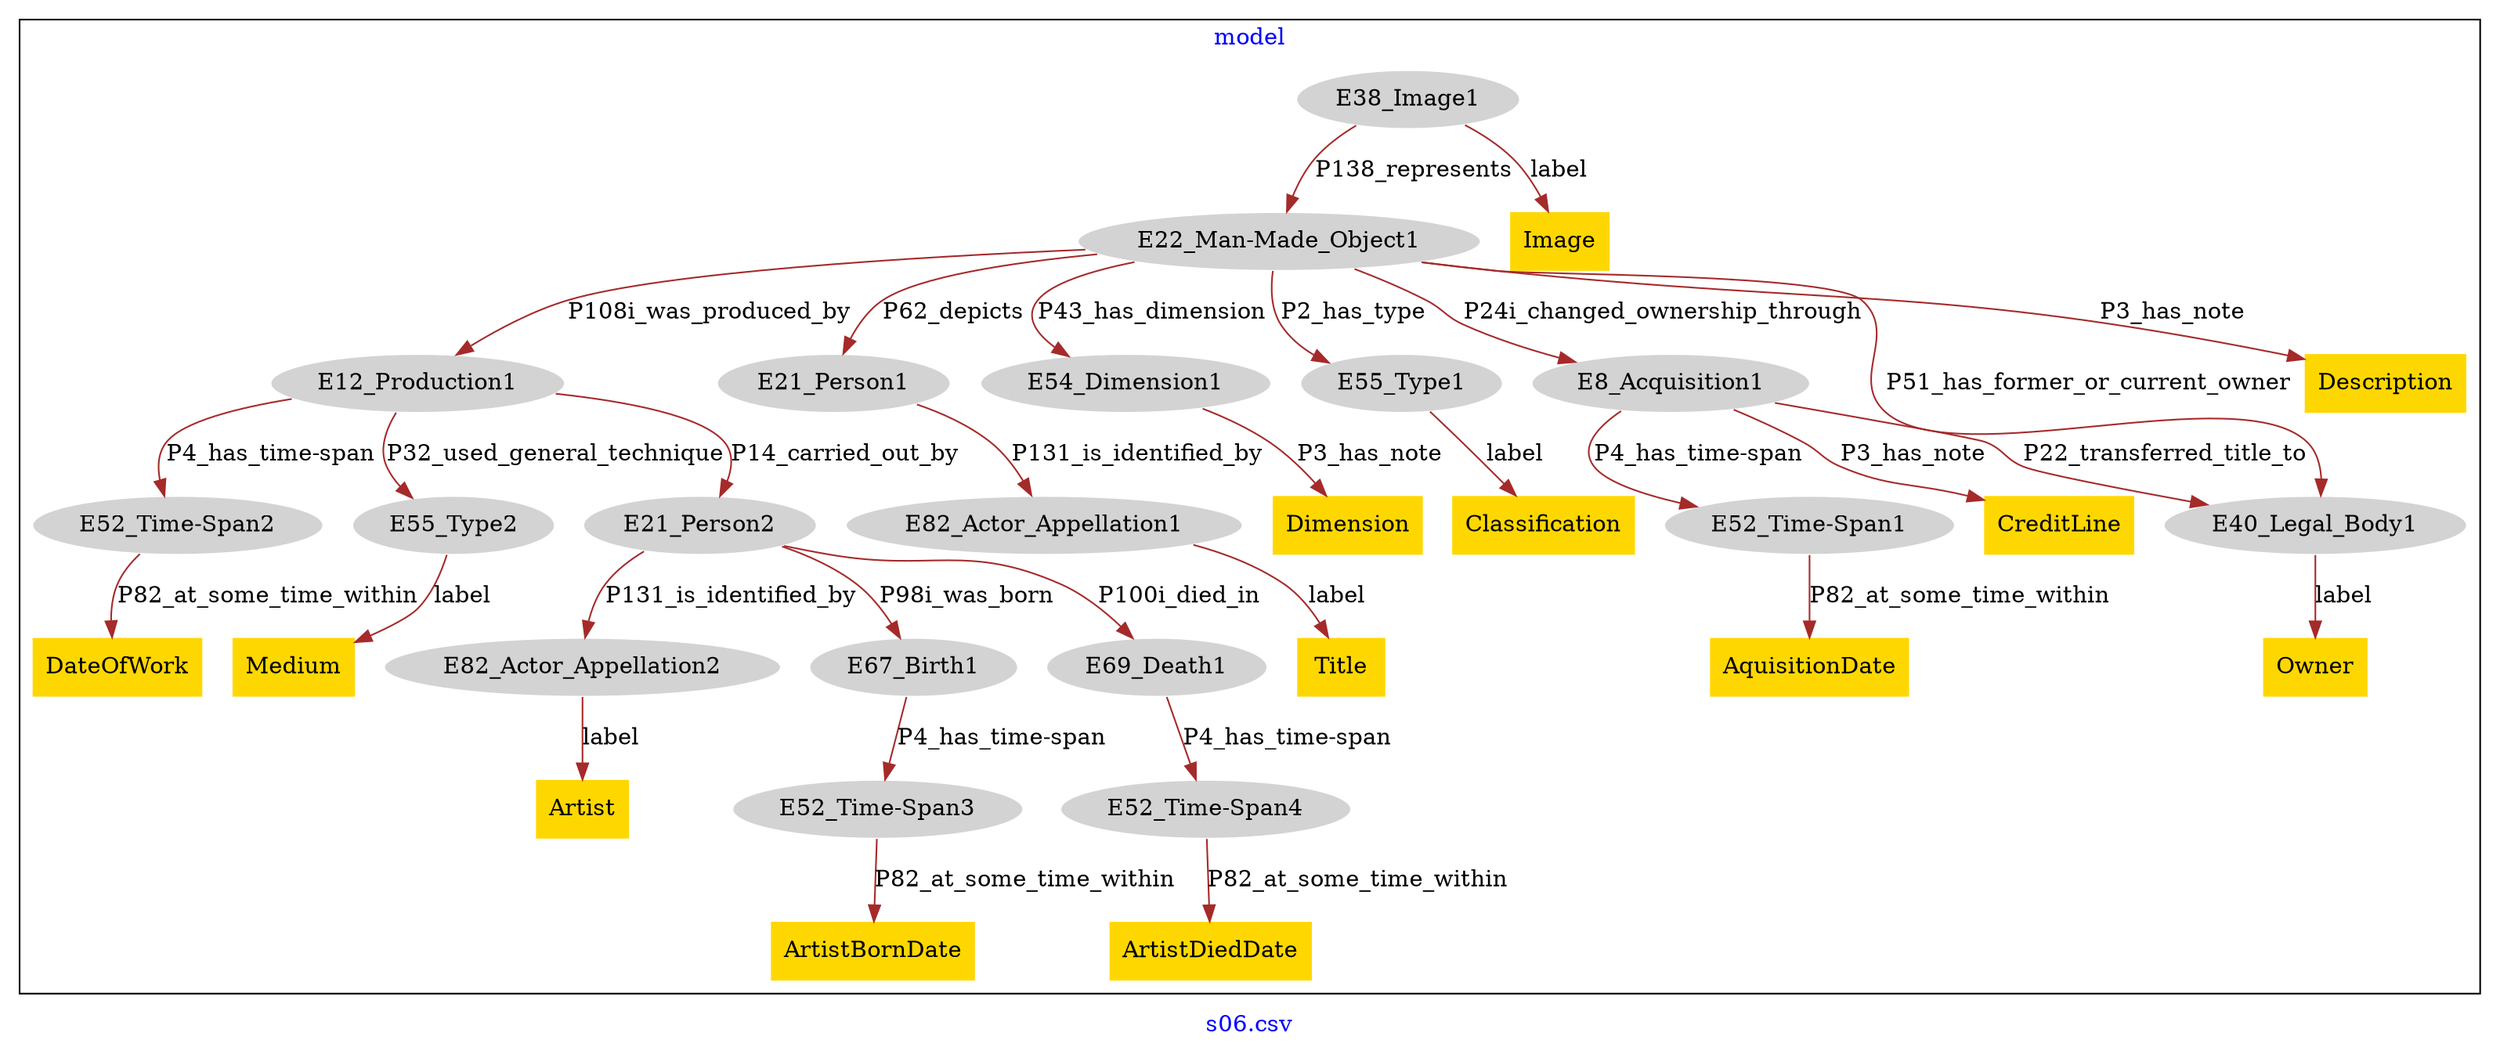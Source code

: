 digraph n0 {
fontcolor="blue"
remincross="true"
label="s06.csv"
subgraph cluster {
label="model"
n2[style="filled",color="white",fillcolor="lightgray",label="E12_Production1"];
n3[style="filled",color="white",fillcolor="lightgray",label="E21_Person2"];
n4[style="filled",color="white",fillcolor="lightgray",label="E52_Time-Span2"];
n5[style="filled",color="white",fillcolor="lightgray",label="E55_Type2"];
n6[style="filled",color="white",fillcolor="lightgray",label="E21_Person1"];
n7[style="filled",color="white",fillcolor="lightgray",label="E82_Actor_Appellation1"];
n8[style="filled",color="white",fillcolor="lightgray",label="E67_Birth1"];
n9[style="filled",color="white",fillcolor="lightgray",label="E69_Death1"];
n10[style="filled",color="white",fillcolor="lightgray",label="E82_Actor_Appellation2"];
n11[style="filled",color="white",fillcolor="lightgray",label="E22_Man-Made_Object1"];
n12[style="filled",color="white",fillcolor="lightgray",label="E54_Dimension1"];
n13[style="filled",color="white",fillcolor="lightgray",label="E55_Type1"];
n14[style="filled",color="white",fillcolor="lightgray",label="E8_Acquisition1"];
n15[style="filled",color="white",fillcolor="lightgray",label="E38_Image1"];
n16[style="filled",color="white",fillcolor="lightgray",label="E52_Time-Span3"];
n17[style="filled",color="white",fillcolor="lightgray",label="E52_Time-Span4"];
n18[style="filled",color="white",fillcolor="lightgray",label="E40_Legal_Body1"];
n19[style="filled",color="white",fillcolor="lightgray",label="E52_Time-Span1"];
n20[shape="plaintext",style="filled",fillcolor="gold",label="AquisitionDate"];
n21[shape="plaintext",style="filled",fillcolor="gold",label="Owner"];
n22[shape="plaintext",style="filled",fillcolor="gold",label="Dimension"];
n23[shape="plaintext",style="filled",fillcolor="gold",label="Medium"];
n24[shape="plaintext",style="filled",fillcolor="gold",label="Classification"];
n25[shape="plaintext",style="filled",fillcolor="gold",label="Artist"];
n26[shape="plaintext",style="filled",fillcolor="gold",label="ArtistDiedDate"];
n27[shape="plaintext",style="filled",fillcolor="gold",label="Title"];
n28[shape="plaintext",style="filled",fillcolor="gold",label="ArtistBornDate"];
n29[shape="plaintext",style="filled",fillcolor="gold",label="CreditLine"];
n30[shape="plaintext",style="filled",fillcolor="gold",label="DateOfWork"];
n31[shape="plaintext",style="filled",fillcolor="gold",label="Description"];
n32[shape="plaintext",style="filled",fillcolor="gold",label="Image"];
}
n2 -> n3[color="brown",fontcolor="black",label="P14_carried_out_by"]
n2 -> n4[color="brown",fontcolor="black",label="P4_has_time-span"]
n2 -> n5[color="brown",fontcolor="black",label="P32_used_general_technique"]
n6 -> n7[color="brown",fontcolor="black",label="P131_is_identified_by"]
n3 -> n8[color="brown",fontcolor="black",label="P98i_was_born"]
n3 -> n9[color="brown",fontcolor="black",label="P100i_died_in"]
n3 -> n10[color="brown",fontcolor="black",label="P131_is_identified_by"]
n11 -> n2[color="brown",fontcolor="black",label="P108i_was_produced_by"]
n11 -> n6[color="brown",fontcolor="black",label="P62_depicts"]
n11 -> n12[color="brown",fontcolor="black",label="P43_has_dimension"]
n11 -> n13[color="brown",fontcolor="black",label="P2_has_type"]
n11 -> n14[color="brown",fontcolor="black",label="P24i_changed_ownership_through"]
n15 -> n11[color="brown",fontcolor="black",label="P138_represents"]
n8 -> n16[color="brown",fontcolor="black",label="P4_has_time-span"]
n9 -> n17[color="brown",fontcolor="black",label="P4_has_time-span"]
n14 -> n18[color="brown",fontcolor="black",label="P22_transferred_title_to"]
n14 -> n19[color="brown",fontcolor="black",label="P4_has_time-span"]
n19 -> n20[color="brown",fontcolor="black",label="P82_at_some_time_within"]
n18 -> n21[color="brown",fontcolor="black",label="label"]
n12 -> n22[color="brown",fontcolor="black",label="P3_has_note"]
n5 -> n23[color="brown",fontcolor="black",label="label"]
n13 -> n24[color="brown",fontcolor="black",label="label"]
n10 -> n25[color="brown",fontcolor="black",label="label"]
n17 -> n26[color="brown",fontcolor="black",label="P82_at_some_time_within"]
n7 -> n27[color="brown",fontcolor="black",label="label"]
n16 -> n28[color="brown",fontcolor="black",label="P82_at_some_time_within"]
n14 -> n29[color="brown",fontcolor="black",label="P3_has_note"]
n4 -> n30[color="brown",fontcolor="black",label="P82_at_some_time_within"]
n11 -> n31[color="brown",fontcolor="black",label="P3_has_note"]
n15 -> n32[color="brown",fontcolor="black",label="label"]
n11 -> n18[color="brown",fontcolor="black",label="P51_has_former_or_current_owner"]
}
